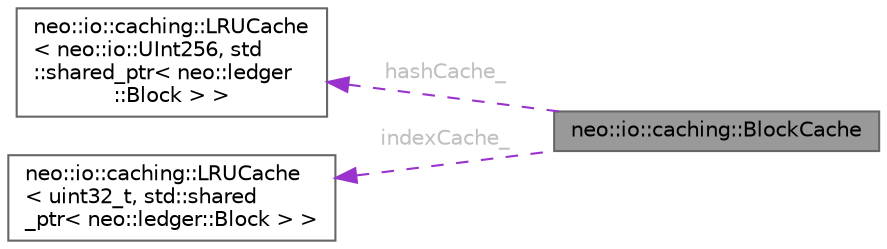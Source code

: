 digraph "neo::io::caching::BlockCache"
{
 // LATEX_PDF_SIZE
  bgcolor="transparent";
  edge [fontname=Helvetica,fontsize=10,labelfontname=Helvetica,labelfontsize=10];
  node [fontname=Helvetica,fontsize=10,shape=box,height=0.2,width=0.4];
  rankdir="LR";
  Node1 [id="Node000001",label="neo::io::caching::BlockCache",height=0.2,width=0.4,color="gray40", fillcolor="grey60", style="filled", fontcolor="black",tooltip="A cache for Block objects."];
  Node2 -> Node1 [id="edge1_Node000001_Node000002",dir="back",color="darkorchid3",style="dashed",tooltip=" ",label=<<TABLE CELLBORDER="0" BORDER="0"><TR><TD VALIGN="top" ALIGN="LEFT" CELLPADDING="1" CELLSPACING="0">hashCache_</TD></TR>
</TABLE>> ,fontcolor="grey" ];
  Node2 [id="Node000002",label="neo::io::caching::LRUCache\l\< neo::io::UInt256, std\l::shared_ptr\< neo::ledger\l::Block \> \>",height=0.2,width=0.4,color="gray40", fillcolor="white", style="filled",URL="$classneo_1_1io_1_1caching_1_1_l_r_u_cache.html",tooltip=" "];
  Node3 -> Node1 [id="edge2_Node000001_Node000003",dir="back",color="darkorchid3",style="dashed",tooltip=" ",label=<<TABLE CELLBORDER="0" BORDER="0"><TR><TD VALIGN="top" ALIGN="LEFT" CELLPADDING="1" CELLSPACING="0">indexCache_</TD></TR>
</TABLE>> ,fontcolor="grey" ];
  Node3 [id="Node000003",label="neo::io::caching::LRUCache\l\< uint32_t, std::shared\l_ptr\< neo::ledger::Block \> \>",height=0.2,width=0.4,color="gray40", fillcolor="white", style="filled",URL="$classneo_1_1io_1_1caching_1_1_l_r_u_cache.html",tooltip=" "];
}
